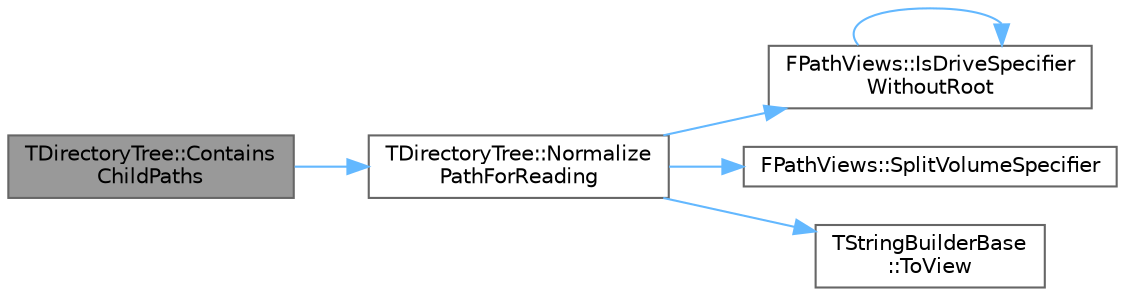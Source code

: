 digraph "TDirectoryTree::ContainsChildPaths"
{
 // INTERACTIVE_SVG=YES
 // LATEX_PDF_SIZE
  bgcolor="transparent";
  edge [fontname=Helvetica,fontsize=10,labelfontname=Helvetica,labelfontsize=10];
  node [fontname=Helvetica,fontsize=10,shape=box,height=0.2,width=0.4];
  rankdir="LR";
  Node1 [id="Node000001",label="TDirectoryTree::Contains\lChildPaths",height=0.2,width=0.4,color="gray40", fillcolor="grey60", style="filled", fontcolor="black",tooltip="Return whether any children of the given path have been added to the tree."];
  Node1 -> Node2 [id="edge1_Node000001_Node000002",color="steelblue1",style="solid",tooltip=" "];
  Node2 [id="Node000002",label="TDirectoryTree::Normalize\lPathForReading",height=0.2,width=0.4,color="grey40", fillcolor="white", style="filled",URL="$df/df1/classTDirectoryTree.html#a1d7894704413ad36f5c248a3fbb807f7",tooltip=" "];
  Node2 -> Node3 [id="edge2_Node000002_Node000003",color="steelblue1",style="solid",tooltip=" "];
  Node3 [id="Node000003",label="FPathViews::IsDriveSpecifier\lWithoutRoot",height=0.2,width=0.4,color="grey40", fillcolor="white", style="filled",URL="$d2/dbc/classFPathViews.html#a42f7daaf444bccbd1052a36b6c588d11",tooltip="Report whether the given path is an invalid path because it has a drive specifier (':') without a fol..."];
  Node3 -> Node3 [id="edge3_Node000003_Node000003",color="steelblue1",style="solid",tooltip=" "];
  Node2 -> Node4 [id="edge4_Node000002_Node000004",color="steelblue1",style="solid",tooltip=" "];
  Node4 [id="Node000004",label="FPathViews::SplitVolumeSpecifier",height=0.2,width=0.4,color="grey40", fillcolor="white", style="filled",URL="$d2/dbc/classFPathViews.html#a0ed5e9d64f3ee6fc85890418a4e36b8e",tooltip="Split the path into a volume specifier and the rest of the path."];
  Node2 -> Node5 [id="edge5_Node000002_Node000005",color="steelblue1",style="solid",tooltip=" "];
  Node5 [id="Node000005",label="TStringBuilderBase\l::ToView",height=0.2,width=0.4,color="grey40", fillcolor="white", style="filled",URL="$d6/dbc/classTStringBuilderBase.html#a52fecc598618a8aee5177475d90003ac",tooltip="Returns a view of the string that is valid until the builder is mutated."];
}
